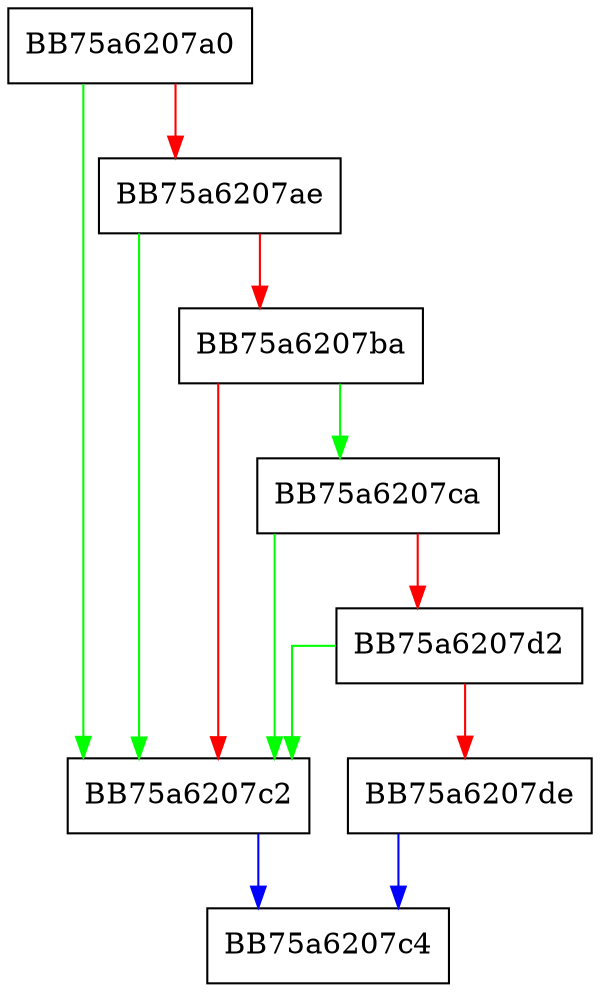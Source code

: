 digraph IsMine {
  node [shape="box"];
  graph [splines=ortho];
  BB75a6207a0 -> BB75a6207c2 [color="green"];
  BB75a6207a0 -> BB75a6207ae [color="red"];
  BB75a6207ae -> BB75a6207c2 [color="green"];
  BB75a6207ae -> BB75a6207ba [color="red"];
  BB75a6207ba -> BB75a6207ca [color="green"];
  BB75a6207ba -> BB75a6207c2 [color="red"];
  BB75a6207c2 -> BB75a6207c4 [color="blue"];
  BB75a6207ca -> BB75a6207c2 [color="green"];
  BB75a6207ca -> BB75a6207d2 [color="red"];
  BB75a6207d2 -> BB75a6207c2 [color="green"];
  BB75a6207d2 -> BB75a6207de [color="red"];
  BB75a6207de -> BB75a6207c4 [color="blue"];
}
